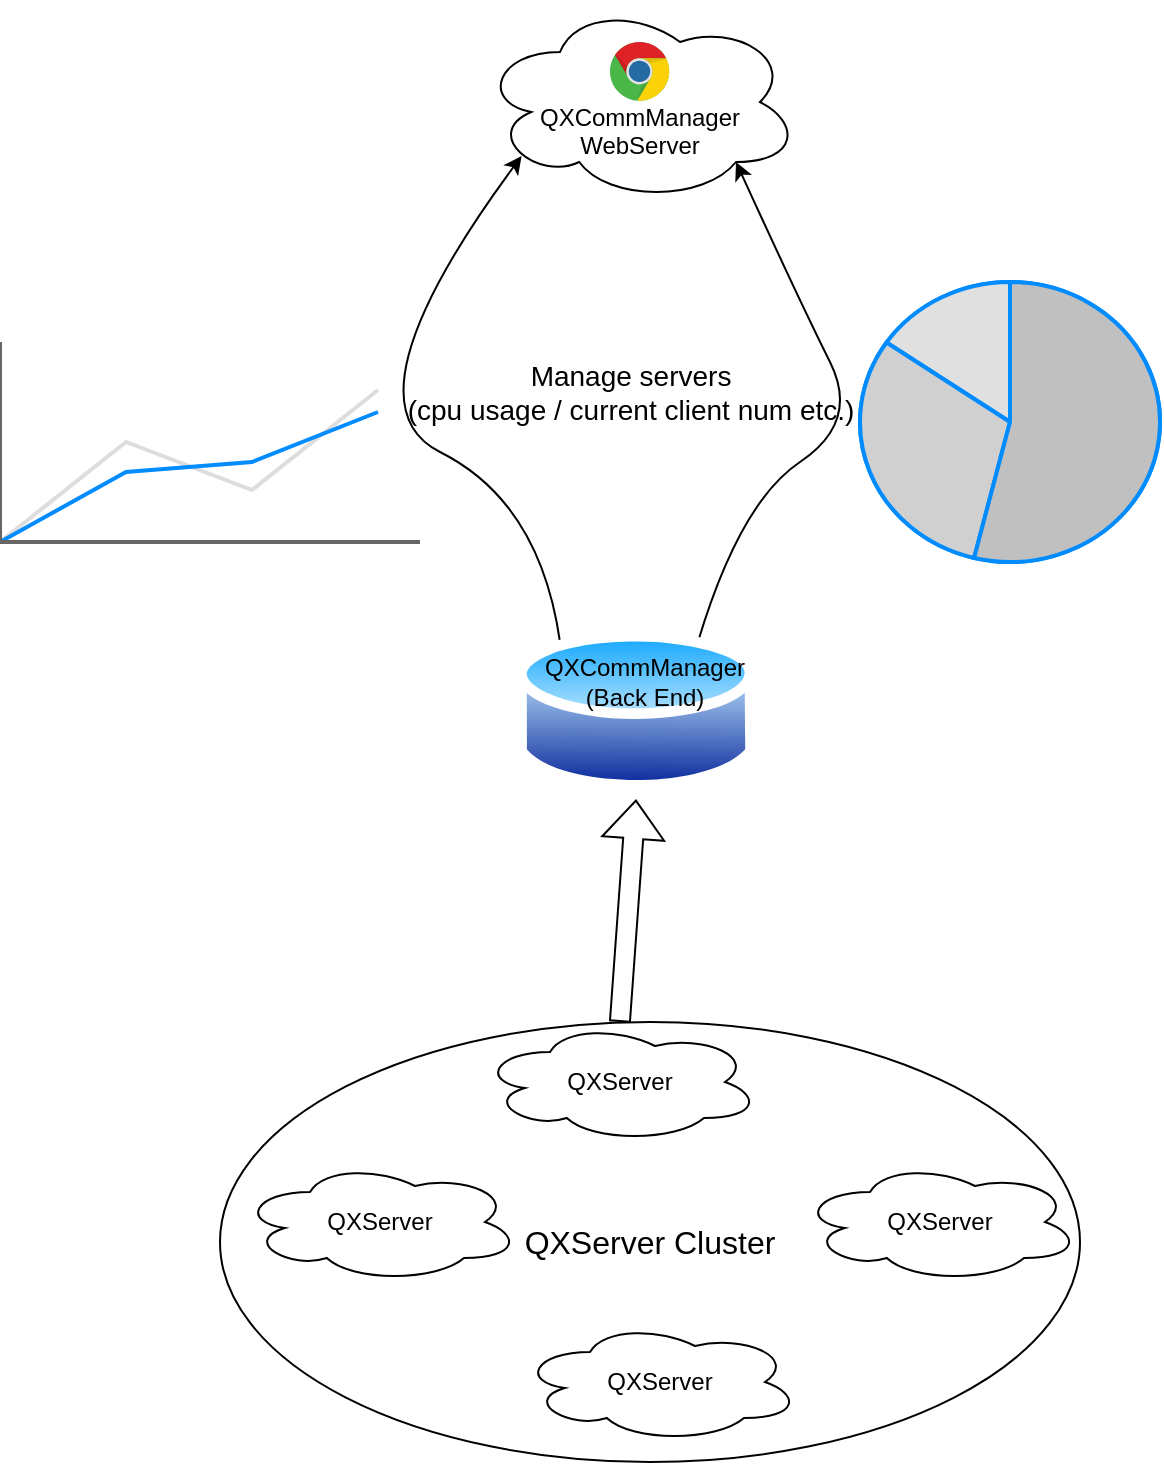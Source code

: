 <mxfile version="20.8.16" type="device"><diagram id="prtHgNgQTEPvFCAcTncT" name="Page-1"><mxGraphModel dx="1418" dy="820" grid="1" gridSize="10" guides="1" tooltips="1" connect="1" arrows="1" fold="1" page="1" pageScale="1" pageWidth="827" pageHeight="1169" math="0" shadow="0"><root><mxCell id="0"/><mxCell id="1" parent="0"/><mxCell id="8oF51eqgFN3zWjJvRJif-9" value="&lt;font style=&quot;font-size: 16px;&quot;&gt;QXServer Cluster&lt;/font&gt;" style="ellipse;whiteSpace=wrap;html=1;fontSize=14;" parent="1" vertex="1"><mxGeometry x="150" y="520" width="430" height="220" as="geometry"/></mxCell><mxCell id="-nCqYkHzK6jDtkny3kdg-1" value="&lt;br&gt;&lt;br&gt;QXCommManager&lt;br&gt;WebServer" style="ellipse;shape=cloud;whiteSpace=wrap;html=1;align=center;" parent="1" vertex="1"><mxGeometry x="280" y="10" width="160" height="100" as="geometry"/></mxCell><mxCell id="gsB9Upkz0s6pjGbxG69l-1" value="" style="dashed=0;outlineConnect=0;html=1;align=center;labelPosition=center;verticalLabelPosition=bottom;verticalAlign=top;shape=mxgraph.weblogos.chrome" parent="1" vertex="1"><mxGeometry x="345" y="30" width="30" height="30" as="geometry"/></mxCell><mxCell id="8oF51eqgFN3zWjJvRJif-3" value="" style="verticalLabelPosition=bottom;shadow=0;dashed=0;align=center;html=1;verticalAlign=top;strokeWidth=1;shape=mxgraph.mockup.graphics.lineChart;strokeColor=none;strokeColor2=#666666;strokeColor3=#008cff;strokeColor4=#dddddd;" parent="1" vertex="1"><mxGeometry x="40" y="180" width="210" height="100" as="geometry"/></mxCell><mxCell id="8oF51eqgFN3zWjJvRJif-4" value="" style="verticalLabelPosition=bottom;shadow=0;dashed=0;align=center;html=1;verticalAlign=top;strokeWidth=1;shape=mxgraph.mockup.graphics.pieChart;strokeColor=#008cff;parts=10,20,35;partColors=#e0e0e0,#d0d0d0,#c0c0c0,#b0b0b0,#a0a0a0;strokeWidth=2;" parent="1" vertex="1"><mxGeometry x="470" y="150" width="150" height="140" as="geometry"/></mxCell><mxCell id="8oF51eqgFN3zWjJvRJif-5" value="" style="curved=1;endArrow=classic;html=1;rounded=0;entryX=0.13;entryY=0.77;entryDx=0;entryDy=0;entryPerimeter=0;" parent="1" target="-nCqYkHzK6jDtkny3kdg-1" edge="1"><mxGeometry width="50" height="50" relative="1" as="geometry"><mxPoint x="320" y="330" as="sourcePoint"/><mxPoint x="440" y="200" as="targetPoint"/><Array as="points"><mxPoint x="310" y="260"/><mxPoint x="210" y="210"/></Array></mxGeometry></mxCell><mxCell id="8oF51eqgFN3zWjJvRJif-6" value="" style="curved=1;endArrow=classic;html=1;rounded=0;exitX=0.058;exitY=-0.025;exitDx=0;exitDy=0;exitPerimeter=0;entryX=0.8;entryY=0.8;entryDx=0;entryDy=0;entryPerimeter=0;" parent="1" target="-nCqYkHzK6jDtkny3kdg-1" edge="1"><mxGeometry width="50" height="50" relative="1" as="geometry"><mxPoint x="388.96" y="330" as="sourcePoint"/><mxPoint x="380.8" y="88" as="targetPoint"/><Array as="points"><mxPoint x="410" y="260"/><mxPoint x="470" y="220"/><mxPoint x="440" y="160"/></Array></mxGeometry></mxCell><mxCell id="8oF51eqgFN3zWjJvRJif-7" value="&lt;font style=&quot;font-size: 14px;&quot;&gt;Manage servers&lt;br&gt;(cpu usage / current client num etc.)&lt;/font&gt;" style="text;html=1;align=center;verticalAlign=middle;resizable=0;points=[];autosize=1;strokeColor=none;fillColor=none;" parent="1" vertex="1"><mxGeometry x="230" y="180" width="250" height="50" as="geometry"/></mxCell><mxCell id="8oF51eqgFN3zWjJvRJif-10" value="QXServer" style="ellipse;shape=cloud;whiteSpace=wrap;html=1;align=center;" parent="1" vertex="1"><mxGeometry x="280" y="520" width="140" height="60" as="geometry"/></mxCell><mxCell id="8oF51eqgFN3zWjJvRJif-11" value="QXServer" style="ellipse;shape=cloud;whiteSpace=wrap;html=1;align=center;" parent="1" vertex="1"><mxGeometry x="160" y="590" width="140" height="60" as="geometry"/></mxCell><mxCell id="8oF51eqgFN3zWjJvRJif-12" value="QXServer" style="ellipse;shape=cloud;whiteSpace=wrap;html=1;align=center;" parent="1" vertex="1"><mxGeometry x="440" y="590" width="140" height="60" as="geometry"/></mxCell><mxCell id="8oF51eqgFN3zWjJvRJif-13" value="QXServer" style="ellipse;shape=cloud;whiteSpace=wrap;html=1;align=center;" parent="1" vertex="1"><mxGeometry x="300" y="670" width="140" height="60" as="geometry"/></mxCell><mxCell id="-UZLGR8-FcppNFeFqxIJ-1" value="" style="aspect=fixed;perimeter=ellipsePerimeter;html=1;align=center;shadow=0;dashed=0;spacingTop=3;image;image=img/lib/active_directory/database.svg;" vertex="1" parent="1"><mxGeometry x="298" y="320" width="120" height="88.8" as="geometry"/></mxCell><mxCell id="-UZLGR8-FcppNFeFqxIJ-2" value="QXCommManager&lt;br style=&quot;border-color: var(--border-color);&quot;&gt;&lt;span style=&quot;&quot;&gt;(Back&amp;nbsp;End)&lt;/span&gt;" style="text;html=1;align=center;verticalAlign=middle;resizable=0;points=[];autosize=1;strokeColor=none;fillColor=none;" vertex="1" parent="1"><mxGeometry x="302" y="330" width="120" height="40" as="geometry"/></mxCell><mxCell id="-UZLGR8-FcppNFeFqxIJ-3" value="" style="shape=flexArrow;endArrow=classic;html=1;rounded=0;exitX=0.465;exitY=0;exitDx=0;exitDy=0;exitPerimeter=0;entryX=0.5;entryY=1;entryDx=0;entryDy=0;" edge="1" parent="1" source="8oF51eqgFN3zWjJvRJif-9" target="-UZLGR8-FcppNFeFqxIJ-1"><mxGeometry width="50" height="50" relative="1" as="geometry"><mxPoint x="390" y="470" as="sourcePoint"/><mxPoint x="440" y="420" as="targetPoint"/></mxGeometry></mxCell></root></mxGraphModel></diagram></mxfile>